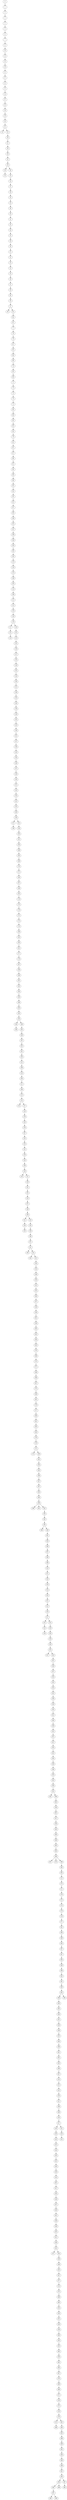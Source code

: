 digraph my_graph {
0;
1;
3;
2;
5;
4;
6;
7;
8;
10;
13;
15;
16;
11;
17;
12;
9;
14;
27;
23;
18;
19;
20;
21;
22;
25;
26;
31;
39;
38;
32;
28;
29;
24;
30;
33;
34;
37;
36;
35;
43;
46;
40;
41;
45;
44;
42;
49;
50;
47;
52;
53;
55;
54;
48;
51;
56;
60;
58;
57;
59;
62;
64;
61;
77;
76;
78;
67;
65;
66;
68;
70;
63;
69;
71;
73;
75;
74;
72;
80;
89;
83;
85;
84;
79;
82;
81;
87;
86;
91;
90;
88;
96;
95;
94;
93;
92;
97;
98;
100;
101;
107;
106;
104;
103;
99;
102;
115;
116;
113;
109;
105;
114;
108;
111;
112;
124;
120;
119;
117;
121;
110;
118;
122;
123;
125;
126;
127;
133;
129;
132;
134;
130;
131;
136;
135;
140;
139;
138;
142;
143;
128;
141;
137;
148;
145;
144;
146;
147;
149;
150;
151;
153;
154;
152;
155;
160;
159;
157;
156;
161;
158;
163;
162;
164;
166;
165;
168;
170;
171;
169;
167;
188;
182;
179;
175;
176;
172;
173;
174;
189;
185;
183;
181;
177;
178;
187;
199;
198;
191;
192;
194;
190;
186;
200;
195;
193;
184;
180;
196;
205;
206;
197;
202;
201;
203;
212;
209;
210;
204;
211;
208;
215;
213;
214;
217;
219;
218;
220;
216;
207;
223;
224;
222;
228;
230;
238;
226;
225;
227;
229;
231;
232;
233;
237;
239;
236;
221;
234;
235;
253;
245;
248;
246;
247;
241;
240;
242;
243;
251;
244;
254;
249;
250;
252;
255;
260;
257;
258;
256;
261;
259;
265;
262;
264;
263;
270;
269;
273;
271;
268;
266;
267;
275;
288;
291;
278;
277;
280;
281;
285;
283;
279;
276;
272;
274;
299;
282;
294;
293;
298;
297;
287;
284;
290;
289;
286;
292;
302;
303;
305;
295;
296;
300;
301;
304;
306;
307;
308;
309;
310;
311;
320;
319;
314;
323;
321;
312;
316;
317;
315;
313;
318;
322;
329;
330;
328;
326;
325;
327;
333;
331;
336;
337;
334;
335;
324;
332;
338;
339;
343;
341;
340;
349;
352;
351;
347;
354;
342;
344;
346;
348;
350;
353;
358;
355;
345;
369;
362;
359;
361;
357;
356;
363;
360;
366;
365;
364;
368;
367;
370;
386;
383;
382;
372;
373;
371;
378;
375;
374;
376;
379;
377;
381;
380;
396;
395;
397;
387;
384;
389;
388;
392;
391;
390;
405;
399;
400;
385;
394;
431;
428;
426;
425;
404;
398;
401;
402;
403;
406;
407;
414;
412;
415;
416;
411;
409;
408;
419;
417;
418;
420;
423;
422;
434;
433;
432;
430;
429;
424;
461;
457;
444;
436;
437;
440;
441;
439;
438;
435;
451;
448;
442;
427;
443;
449;
446;
445;
447;
477;
474;
473;
466;
465;
454;
450;
452;
458;
459;
460;
453;
455;
463;
456;
462;
464;
467;
470;
469;
468;
471;
479;
472;
478;
476;
475;
480;
491;
493;
492;
488;
486;
482;
494;
490;
489;
481;
485;
484;
495;
497;
496;
499;
498;
487;
483;
421;
410;
413;
393;
0->1
1->3
3->2
2->5
5->4
4->6
6->7
7->8
8->10
10->13
13->15
15->16
16->11
11->17
17->12
12->9
9->14
14->27
27->23
23->18
18->19
19->20
20->21
21->22
21->25
25->26
26->31
31->39
39->38
38->32
32->28
28->29
29->24
28->30
30->33
33->34
34->37
37->36
36->35
35->43
43->46
46->40
40->41
41->45
45->44
44->42
42->49
49->50
50->47
47->52
52->53
53->55
55->54
54->48
48->51
51->56
56->60
60->58
58->57
57->59
57->62
62->64
64->61
61->77
77->76
76->78
78->67
67->65
65->66
66->68
68->70
70->63
63->69
69->71
71->73
73->75
75->74
74->72
72->80
80->89
89->83
83->85
85->84
84->79
79->82
82->81
81->87
87->86
86->91
91->90
90->88
88->96
96->95
95->94
94->93
93->92
92->97
97->98
98->100
100->101
101->107
107->106
106->104
104->103
103->99
99->102
102->115
115->116
116->113
113->109
109->105
105->114
114->108
108->111
111->112
112->124
124->120
120->119
119->117
117->121
121->110
119->118
118->122
122->123
123->125
125->126
126->127
127->133
133->129
129->132
132->134
134->130
130->131
131->136
136->135
135->140
140->139
139->138
138->142
142->143
143->128
128->141
141->137
137->148
148->145
145->144
144->146
146->147
147->149
149->150
150->151
151->153
153->154
154->152
152->155
155->160
160->159
159->157
157->156
159->161
161->158
158->163
163->162
162->164
164->166
166->165
165->168
168->170
170->171
171->169
169->167
167->188
188->182
182->179
179->175
175->176
176->172
172->173
173->174
174->189
189->185
185->183
183->181
181->177
177->178
178->187
187->199
199->198
198->191
191->192
192->194
194->190
190->186
186->200
200->195
195->193
193->184
184->180
193->196
196->205
205->206
206->197
197->202
202->201
201->203
203->212
212->209
209->210
210->204
204->211
211->208
208->215
215->213
213->214
213->217
217->219
219->218
218->220
220->216
216->207
207->223
223->224
224->222
222->228
228->230
230->238
238->226
226->225
226->227
227->229
229->231
231->232
232->233
233->237
237->239
239->236
236->221
221->234
234->235
236->253
253->245
245->248
248->246
246->247
247->241
241->240
241->242
242->243
242->251
251->244
244->254
254->249
249->250
250->252
252->255
255->260
260->257
257->258
258->256
256->261
261->259
259->265
265->262
262->264
264->263
263->270
270->269
269->273
273->271
271->268
268->266
266->267
267->275
275->288
288->291
291->278
278->277
277->280
280->281
281->285
285->283
283->279
279->276
276->272
272->274
272->299
299->282
282->294
294->293
293->298
298->297
297->287
287->284
284->290
290->289
289->286
289->292
289->302
302->303
303->305
305->295
295->296
295->300
300->301
301->304
304->306
306->307
307->308
308->309
309->310
310->311
311->320
320->319
319->314
314->323
323->321
321->312
312->316
316->317
317->315
315->313
313->318
317->322
322->329
329->330
330->328
328->326
326->325
325->327
325->333
333->331
331->336
336->337
337->334
334->335
335->324
324->332
332->338
338->339
339->343
343->341
341->340
340->349
349->352
352->351
351->347
347->354
354->342
342->344
344->346
346->348
348->350
350->353
353->358
358->355
355->345
355->369
369->362
362->359
359->361
361->357
357->356
356->363
363->360
360->366
366->365
365->364
364->368
368->367
368->370
368->386
386->383
383->382
382->372
372->373
373->371
371->378
378->375
375->374
374->376
376->379
379->377
377->381
381->380
380->396
396->395
395->397
397->387
387->384
384->389
389->388
388->392
392->391
391->390
390->405
405->399
399->400
400->385
385->394
394->431
431->428
428->426
426->425
425->404
404->398
398->401
401->402
402->403
403->406
406->407
407->414
414->412
412->415
415->416
416->411
411->409
409->408
408->419
419->417
417->418
418->420
420->423
423->422
422->434
434->433
433->432
432->430
430->429
429->424
424->461
461->457
457->444
444->436
436->437
437->440
440->441
441->439
439->438
438->435
435->451
451->448
448->442
442->427
442->443
443->449
449->446
446->445
445->447
447->477
477->474
474->473
473->466
466->465
465->454
454->450
450->452
452->458
458->459
459->460
460->453
453->455
455->463
463->456
456->462
462->464
464->467
467->470
470->469
469->468
468->471
471->479
479->472
472->478
478->476
476->475
475->480
476->491
491->493
493->492
492->488
488->486
486->482
482->494
494->490
490->489
489->481
481->485
485->484
484->495
495->497
497->496
497->499
484->498
485->487
487->483
417->421
421->410
410->413
405->393
}
